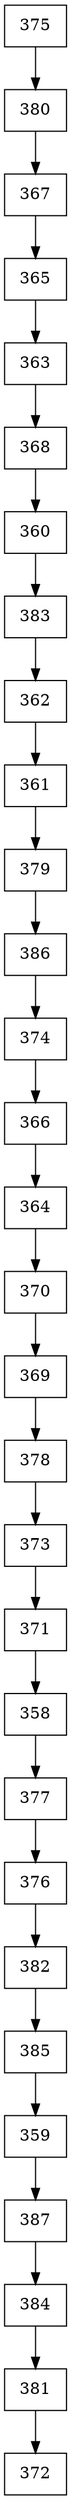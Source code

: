 digraph G {
  node [shape=record];
  node0 [label="{375}"];
  node0 -> node1;
  node1 [label="{380}"];
  node1 -> node2;
  node2 [label="{367}"];
  node2 -> node3;
  node3 [label="{365}"];
  node3 -> node4;
  node4 [label="{363}"];
  node4 -> node5;
  node5 [label="{368}"];
  node5 -> node6;
  node6 [label="{360}"];
  node6 -> node7;
  node7 [label="{383}"];
  node7 -> node8;
  node8 [label="{362}"];
  node8 -> node9;
  node9 [label="{361}"];
  node9 -> node10;
  node10 [label="{379}"];
  node10 -> node11;
  node11 [label="{386}"];
  node11 -> node12;
  node12 [label="{374}"];
  node12 -> node13;
  node13 [label="{366}"];
  node13 -> node14;
  node14 [label="{364}"];
  node14 -> node15;
  node15 [label="{370}"];
  node15 -> node16;
  node16 [label="{369}"];
  node16 -> node17;
  node17 [label="{378}"];
  node17 -> node18;
  node18 [label="{373}"];
  node18 -> node19;
  node19 [label="{371}"];
  node19 -> node20;
  node20 [label="{358}"];
  node20 -> node21;
  node21 [label="{377}"];
  node21 -> node22;
  node22 [label="{376}"];
  node22 -> node23;
  node23 [label="{382}"];
  node23 -> node24;
  node24 [label="{385}"];
  node24 -> node25;
  node25 [label="{359}"];
  node25 -> node26;
  node26 [label="{387}"];
  node26 -> node27;
  node27 [label="{384}"];
  node27 -> node28;
  node28 [label="{381}"];
  node28 -> node29;
  node29 [label="{372}"];
}

